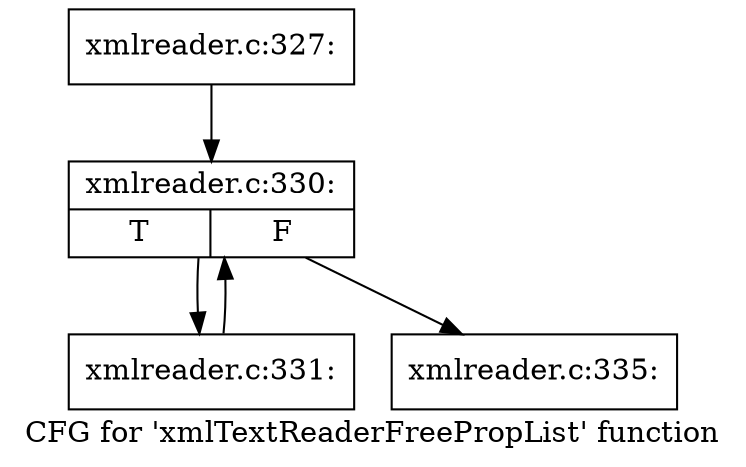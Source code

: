 digraph "CFG for 'xmlTextReaderFreePropList' function" {
	label="CFG for 'xmlTextReaderFreePropList' function";

	Node0x497aed0 [shape=record,label="{xmlreader.c:327:}"];
	Node0x497aed0 -> Node0x4989190;
	Node0x4989190 [shape=record,label="{xmlreader.c:330:|{<s0>T|<s1>F}}"];
	Node0x4989190 -> Node0x4989de0;
	Node0x4989190 -> Node0x4989c10;
	Node0x4989de0 [shape=record,label="{xmlreader.c:331:}"];
	Node0x4989de0 -> Node0x4989190;
	Node0x4989c10 [shape=record,label="{xmlreader.c:335:}"];
}
